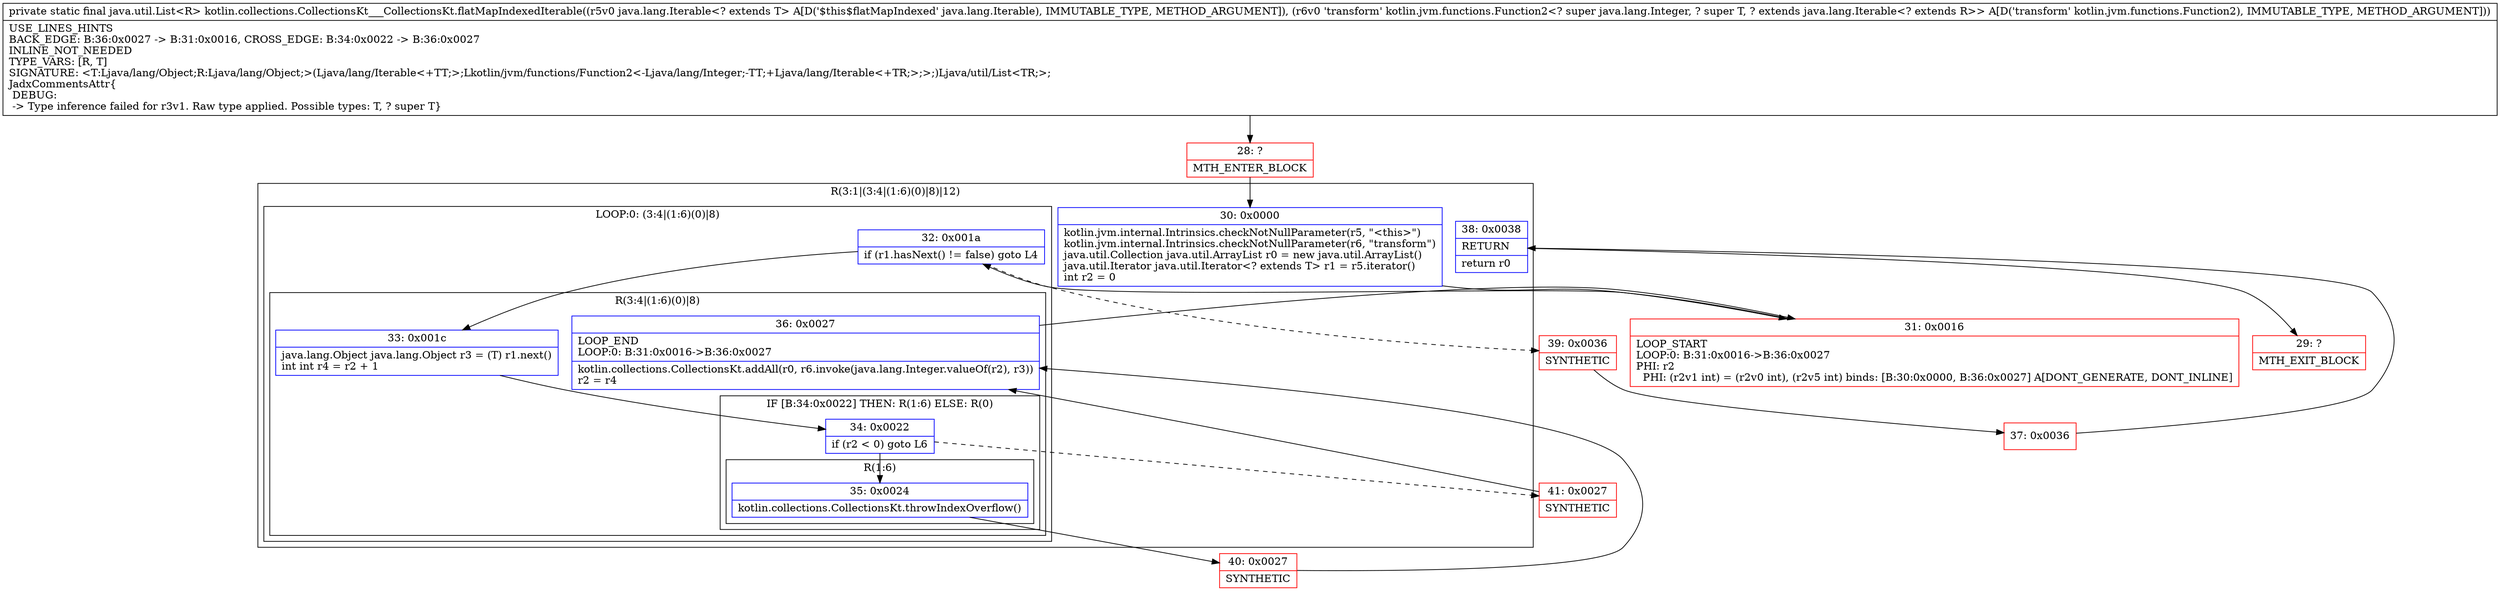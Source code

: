 digraph "CFG forkotlin.collections.CollectionsKt___CollectionsKt.flatMapIndexedIterable(Ljava\/lang\/Iterable;Lkotlin\/jvm\/functions\/Function2;)Ljava\/util\/List;" {
subgraph cluster_Region_2145763839 {
label = "R(3:1|(3:4|(1:6)(0)|8)|12)";
node [shape=record,color=blue];
Node_30 [shape=record,label="{30\:\ 0x0000|kotlin.jvm.internal.Intrinsics.checkNotNullParameter(r5, \"\<this\>\")\lkotlin.jvm.internal.Intrinsics.checkNotNullParameter(r6, \"transform\")\ljava.util.Collection java.util.ArrayList r0 = new java.util.ArrayList()\ljava.util.Iterator java.util.Iterator\<? extends T\> r1 = r5.iterator()\lint r2 = 0\l}"];
subgraph cluster_LoopRegion_1470132114 {
label = "LOOP:0: (3:4|(1:6)(0)|8)";
node [shape=record,color=blue];
Node_32 [shape=record,label="{32\:\ 0x001a|if (r1.hasNext() != false) goto L4\l}"];
subgraph cluster_Region_1625328932 {
label = "R(3:4|(1:6)(0)|8)";
node [shape=record,color=blue];
Node_33 [shape=record,label="{33\:\ 0x001c|java.lang.Object java.lang.Object r3 = (T) r1.next()\lint int r4 = r2 + 1\l}"];
subgraph cluster_IfRegion_254064559 {
label = "IF [B:34:0x0022] THEN: R(1:6) ELSE: R(0)";
node [shape=record,color=blue];
Node_34 [shape=record,label="{34\:\ 0x0022|if (r2 \< 0) goto L6\l}"];
subgraph cluster_Region_1981197075 {
label = "R(1:6)";
node [shape=record,color=blue];
Node_35 [shape=record,label="{35\:\ 0x0024|kotlin.collections.CollectionsKt.throwIndexOverflow()\l}"];
}
subgraph cluster_Region_1523396316 {
label = "R(0)";
node [shape=record,color=blue];
}
}
Node_36 [shape=record,label="{36\:\ 0x0027|LOOP_END\lLOOP:0: B:31:0x0016\-\>B:36:0x0027\l|kotlin.collections.CollectionsKt.addAll(r0, r6.invoke(java.lang.Integer.valueOf(r2), r3))\lr2 = r4\l}"];
}
}
Node_38 [shape=record,label="{38\:\ 0x0038|RETURN\l|return r0\l}"];
}
Node_28 [shape=record,color=red,label="{28\:\ ?|MTH_ENTER_BLOCK\l}"];
Node_31 [shape=record,color=red,label="{31\:\ 0x0016|LOOP_START\lLOOP:0: B:31:0x0016\-\>B:36:0x0027\lPHI: r2 \l  PHI: (r2v1 int) = (r2v0 int), (r2v5 int) binds: [B:30:0x0000, B:36:0x0027] A[DONT_GENERATE, DONT_INLINE]\l}"];
Node_40 [shape=record,color=red,label="{40\:\ 0x0027|SYNTHETIC\l}"];
Node_41 [shape=record,color=red,label="{41\:\ 0x0027|SYNTHETIC\l}"];
Node_39 [shape=record,color=red,label="{39\:\ 0x0036|SYNTHETIC\l}"];
Node_37 [shape=record,color=red,label="{37\:\ 0x0036}"];
Node_29 [shape=record,color=red,label="{29\:\ ?|MTH_EXIT_BLOCK\l}"];
MethodNode[shape=record,label="{private static final java.util.List\<R\> kotlin.collections.CollectionsKt___CollectionsKt.flatMapIndexedIterable((r5v0 java.lang.Iterable\<? extends T\> A[D('$this$flatMapIndexed' java.lang.Iterable), IMMUTABLE_TYPE, METHOD_ARGUMENT]), (r6v0 'transform' kotlin.jvm.functions.Function2\<? super java.lang.Integer, ? super T, ? extends java.lang.Iterable\<? extends R\>\> A[D('transform' kotlin.jvm.functions.Function2), IMMUTABLE_TYPE, METHOD_ARGUMENT]))  | USE_LINES_HINTS\lBACK_EDGE: B:36:0x0027 \-\> B:31:0x0016, CROSS_EDGE: B:34:0x0022 \-\> B:36:0x0027\lINLINE_NOT_NEEDED\lTYPE_VARS: [R, T]\lSIGNATURE: \<T:Ljava\/lang\/Object;R:Ljava\/lang\/Object;\>(Ljava\/lang\/Iterable\<+TT;\>;Lkotlin\/jvm\/functions\/Function2\<\-Ljava\/lang\/Integer;\-TT;+Ljava\/lang\/Iterable\<+TR;\>;\>;)Ljava\/util\/List\<TR;\>;\lJadxCommentsAttr\{\l DEBUG: \l \-\> Type inference failed for r3v1. Raw type applied. Possible types: T, ? super T\}\l}"];
MethodNode -> Node_28;Node_30 -> Node_31;
Node_32 -> Node_33;
Node_32 -> Node_39[style=dashed];
Node_33 -> Node_34;
Node_34 -> Node_35;
Node_34 -> Node_41[style=dashed];
Node_35 -> Node_40;
Node_36 -> Node_31;
Node_38 -> Node_29;
Node_28 -> Node_30;
Node_31 -> Node_32;
Node_40 -> Node_36;
Node_41 -> Node_36;
Node_39 -> Node_37;
Node_37 -> Node_38;
}

